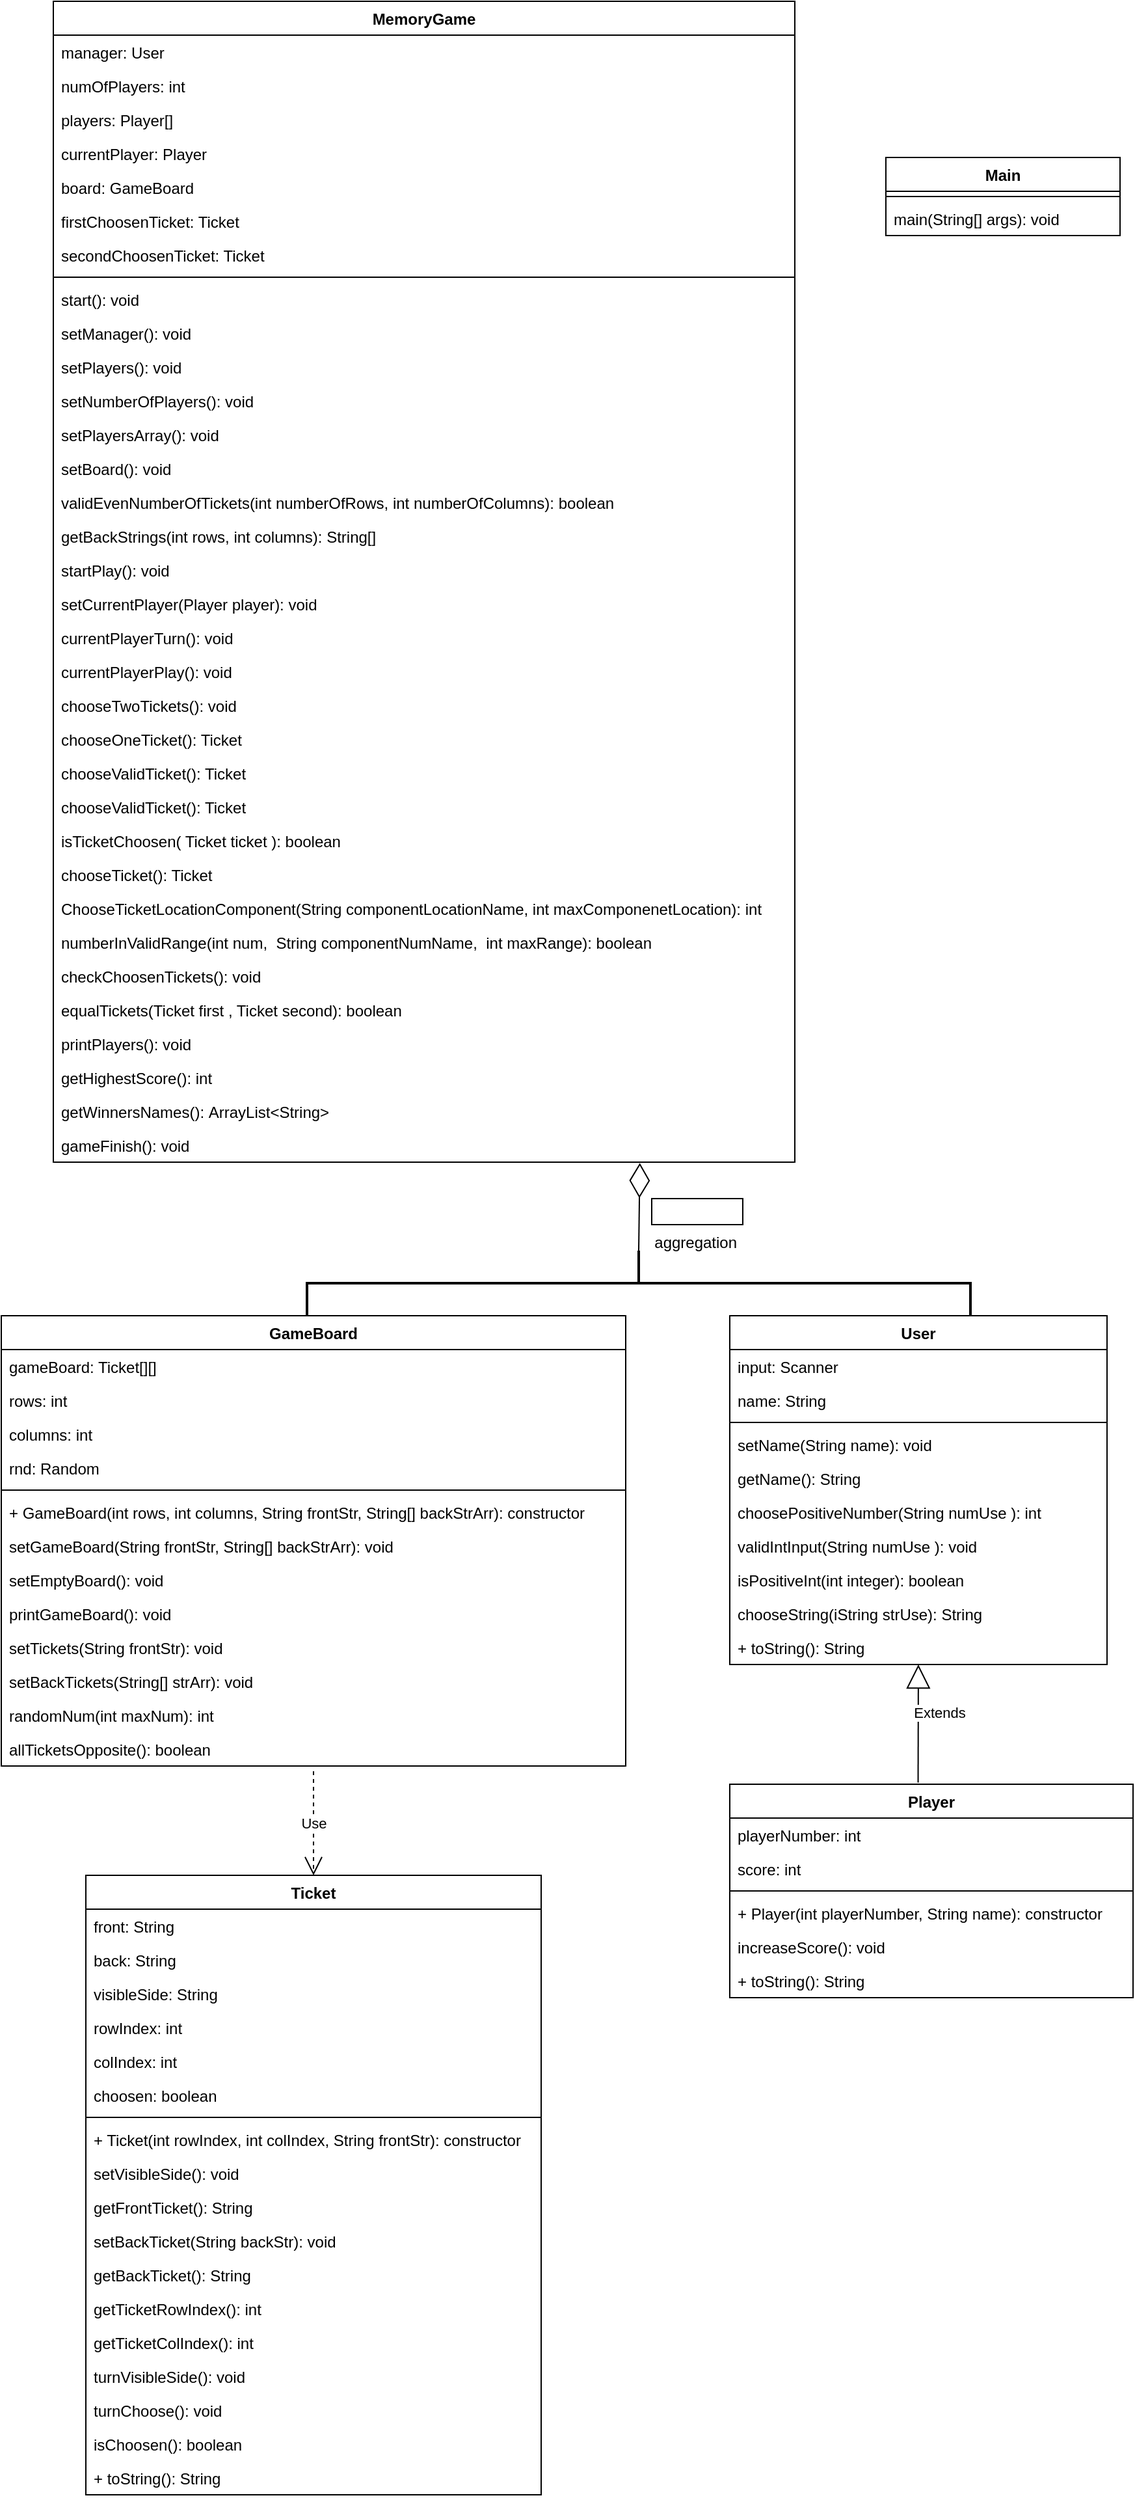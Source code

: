 <mxfile version="15.5.1" type="device"><diagram id="s22Nql4NEZVHmZTsIhx5" name="Page-1"><mxGraphModel dx="879" dy="1536" grid="1" gridSize="10" guides="1" tooltips="1" connect="1" arrows="1" fold="1" page="1" pageScale="1" pageWidth="850" pageHeight="1100" math="0" shadow="0"><root><mxCell id="0"/><mxCell id="1" parent="0"/><mxCell id="NMqJatMJdOO_sKmTnSWz-1" value="Main" style="swimlane;fontStyle=1;align=center;verticalAlign=top;childLayout=stackLayout;horizontal=1;startSize=26;horizontalStack=0;resizeParent=1;resizeParentMax=0;resizeLast=0;collapsible=1;marginBottom=0;" parent="1" vertex="1"><mxGeometry x="720" y="-960" width="180" height="60" as="geometry"/></mxCell><mxCell id="NMqJatMJdOO_sKmTnSWz-3" value="" style="line;strokeWidth=1;fillColor=none;align=left;verticalAlign=middle;spacingTop=-1;spacingLeft=3;spacingRight=3;rotatable=0;labelPosition=right;points=[];portConstraint=eastwest;" parent="NMqJatMJdOO_sKmTnSWz-1" vertex="1"><mxGeometry y="26" width="180" height="8" as="geometry"/></mxCell><mxCell id="NMqJatMJdOO_sKmTnSWz-4" value="main(String[] args): void" style="text;strokeColor=none;fillColor=none;align=left;verticalAlign=top;spacingLeft=4;spacingRight=4;overflow=hidden;rotatable=0;points=[[0,0.5],[1,0.5]];portConstraint=eastwest;" parent="NMqJatMJdOO_sKmTnSWz-1" vertex="1"><mxGeometry y="34" width="180" height="26" as="geometry"/></mxCell><mxCell id="NMqJatMJdOO_sKmTnSWz-5" value="MemoryGame" style="swimlane;fontStyle=1;align=center;verticalAlign=top;childLayout=stackLayout;horizontal=1;startSize=26;horizontalStack=0;resizeParent=1;resizeParentMax=0;resizeLast=0;collapsible=1;marginBottom=0;" parent="1" vertex="1"><mxGeometry x="80" y="-1080" width="570" height="892" as="geometry"><mxRectangle x="190" y="40" width="110" height="26" as="alternateBounds"/></mxGeometry></mxCell><mxCell id="NMqJatMJdOO_sKmTnSWz-6" value="manager: User" style="text;strokeColor=none;fillColor=none;align=left;verticalAlign=top;spacingLeft=4;spacingRight=4;overflow=hidden;rotatable=0;points=[[0,0.5],[1,0.5]];portConstraint=eastwest;" parent="NMqJatMJdOO_sKmTnSWz-5" vertex="1"><mxGeometry y="26" width="570" height="26" as="geometry"/></mxCell><mxCell id="NMqJatMJdOO_sKmTnSWz-11" value="numOfPlayers: int" style="text;strokeColor=none;fillColor=none;align=left;verticalAlign=top;spacingLeft=4;spacingRight=4;overflow=hidden;rotatable=0;points=[[0,0.5],[1,0.5]];portConstraint=eastwest;" parent="NMqJatMJdOO_sKmTnSWz-5" vertex="1"><mxGeometry y="52" width="570" height="26" as="geometry"/></mxCell><mxCell id="NMqJatMJdOO_sKmTnSWz-9" value="players: Player[]" style="text;strokeColor=none;fillColor=none;align=left;verticalAlign=top;spacingLeft=4;spacingRight=4;overflow=hidden;rotatable=0;points=[[0,0.5],[1,0.5]];portConstraint=eastwest;" parent="NMqJatMJdOO_sKmTnSWz-5" vertex="1"><mxGeometry y="78" width="570" height="26" as="geometry"/></mxCell><mxCell id="NMqJatMJdOO_sKmTnSWz-12" value="currentPlayer: Player" style="text;strokeColor=none;fillColor=none;align=left;verticalAlign=top;spacingLeft=4;spacingRight=4;overflow=hidden;rotatable=0;points=[[0,0.5],[1,0.5]];portConstraint=eastwest;" parent="NMqJatMJdOO_sKmTnSWz-5" vertex="1"><mxGeometry y="104" width="570" height="26" as="geometry"/></mxCell><mxCell id="NMqJatMJdOO_sKmTnSWz-13" value="board: GameBoard" style="text;strokeColor=none;fillColor=none;align=left;verticalAlign=top;spacingLeft=4;spacingRight=4;overflow=hidden;rotatable=0;points=[[0,0.5],[1,0.5]];portConstraint=eastwest;" parent="NMqJatMJdOO_sKmTnSWz-5" vertex="1"><mxGeometry y="130" width="570" height="26" as="geometry"/></mxCell><mxCell id="NMqJatMJdOO_sKmTnSWz-10" value="firstChoosenTicket: Ticket" style="text;strokeColor=none;fillColor=none;align=left;verticalAlign=top;spacingLeft=4;spacingRight=4;overflow=hidden;rotatable=0;points=[[0,0.5],[1,0.5]];portConstraint=eastwest;" parent="NMqJatMJdOO_sKmTnSWz-5" vertex="1"><mxGeometry y="156" width="570" height="26" as="geometry"/></mxCell><mxCell id="NMqJatMJdOO_sKmTnSWz-14" value="secondChoosenTicket: Ticket" style="text;strokeColor=none;fillColor=none;align=left;verticalAlign=top;spacingLeft=4;spacingRight=4;overflow=hidden;rotatable=0;points=[[0,0.5],[1,0.5]];portConstraint=eastwest;" parent="NMqJatMJdOO_sKmTnSWz-5" vertex="1"><mxGeometry y="182" width="570" height="26" as="geometry"/></mxCell><mxCell id="NMqJatMJdOO_sKmTnSWz-7" value="" style="line;strokeWidth=1;fillColor=none;align=left;verticalAlign=middle;spacingTop=-1;spacingLeft=3;spacingRight=3;rotatable=0;labelPosition=right;points=[];portConstraint=eastwest;" parent="NMqJatMJdOO_sKmTnSWz-5" vertex="1"><mxGeometry y="208" width="570" height="8" as="geometry"/></mxCell><mxCell id="NMqJatMJdOO_sKmTnSWz-8" value="start(): void" style="text;strokeColor=none;fillColor=none;align=left;verticalAlign=top;spacingLeft=4;spacingRight=4;overflow=hidden;rotatable=0;points=[[0,0.5],[1,0.5]];portConstraint=eastwest;" parent="NMqJatMJdOO_sKmTnSWz-5" vertex="1"><mxGeometry y="216" width="570" height="26" as="geometry"/></mxCell><mxCell id="NMqJatMJdOO_sKmTnSWz-15" value="setManager(): void" style="text;strokeColor=none;fillColor=none;align=left;verticalAlign=top;spacingLeft=4;spacingRight=4;overflow=hidden;rotatable=0;points=[[0,0.5],[1,0.5]];portConstraint=eastwest;" parent="NMqJatMJdOO_sKmTnSWz-5" vertex="1"><mxGeometry y="242" width="570" height="26" as="geometry"/></mxCell><mxCell id="NMqJatMJdOO_sKmTnSWz-16" value="setPlayers(): void" style="text;strokeColor=none;fillColor=none;align=left;verticalAlign=top;spacingLeft=4;spacingRight=4;overflow=hidden;rotatable=0;points=[[0,0.5],[1,0.5]];portConstraint=eastwest;" parent="NMqJatMJdOO_sKmTnSWz-5" vertex="1"><mxGeometry y="268" width="570" height="26" as="geometry"/></mxCell><mxCell id="NMqJatMJdOO_sKmTnSWz-17" value="setNumberOfPlayers(): void" style="text;strokeColor=none;fillColor=none;align=left;verticalAlign=top;spacingLeft=4;spacingRight=4;overflow=hidden;rotatable=0;points=[[0,0.5],[1,0.5]];portConstraint=eastwest;" parent="NMqJatMJdOO_sKmTnSWz-5" vertex="1"><mxGeometry y="294" width="570" height="26" as="geometry"/></mxCell><mxCell id="NMqJatMJdOO_sKmTnSWz-18" value="setPlayersArray(): void" style="text;strokeColor=none;fillColor=none;align=left;verticalAlign=top;spacingLeft=4;spacingRight=4;overflow=hidden;rotatable=0;points=[[0,0.5],[1,0.5]];portConstraint=eastwest;" parent="NMqJatMJdOO_sKmTnSWz-5" vertex="1"><mxGeometry y="320" width="570" height="26" as="geometry"/></mxCell><mxCell id="NMqJatMJdOO_sKmTnSWz-19" value="setBoard(): void" style="text;strokeColor=none;fillColor=none;align=left;verticalAlign=top;spacingLeft=4;spacingRight=4;overflow=hidden;rotatable=0;points=[[0,0.5],[1,0.5]];portConstraint=eastwest;" parent="NMqJatMJdOO_sKmTnSWz-5" vertex="1"><mxGeometry y="346" width="570" height="26" as="geometry"/></mxCell><mxCell id="NMqJatMJdOO_sKmTnSWz-20" value="validEvenNumberOfTickets(int numberOfRows, int numberOfColumns): boolean" style="text;strokeColor=none;fillColor=none;align=left;verticalAlign=top;spacingLeft=4;spacingRight=4;overflow=hidden;rotatable=0;points=[[0,0.5],[1,0.5]];portConstraint=eastwest;" parent="NMqJatMJdOO_sKmTnSWz-5" vertex="1"><mxGeometry y="372" width="570" height="26" as="geometry"/></mxCell><mxCell id="NMqJatMJdOO_sKmTnSWz-21" value="getBackStrings(int rows, int columns): String[]" style="text;strokeColor=none;fillColor=none;align=left;verticalAlign=top;spacingLeft=4;spacingRight=4;overflow=hidden;rotatable=0;points=[[0,0.5],[1,0.5]];portConstraint=eastwest;" parent="NMqJatMJdOO_sKmTnSWz-5" vertex="1"><mxGeometry y="398" width="570" height="26" as="geometry"/></mxCell><mxCell id="NMqJatMJdOO_sKmTnSWz-22" value="startPlay(): void" style="text;strokeColor=none;fillColor=none;align=left;verticalAlign=top;spacingLeft=4;spacingRight=4;overflow=hidden;rotatable=0;points=[[0,0.5],[1,0.5]];portConstraint=eastwest;" parent="NMqJatMJdOO_sKmTnSWz-5" vertex="1"><mxGeometry y="424" width="570" height="26" as="geometry"/></mxCell><mxCell id="NMqJatMJdOO_sKmTnSWz-23" value="setCurrentPlayer(Player player): void" style="text;strokeColor=none;fillColor=none;align=left;verticalAlign=top;spacingLeft=4;spacingRight=4;overflow=hidden;rotatable=0;points=[[0,0.5],[1,0.5]];portConstraint=eastwest;" parent="NMqJatMJdOO_sKmTnSWz-5" vertex="1"><mxGeometry y="450" width="570" height="26" as="geometry"/></mxCell><mxCell id="NMqJatMJdOO_sKmTnSWz-24" value="currentPlayerTurn(): void" style="text;strokeColor=none;fillColor=none;align=left;verticalAlign=top;spacingLeft=4;spacingRight=4;overflow=hidden;rotatable=0;points=[[0,0.5],[1,0.5]];portConstraint=eastwest;" parent="NMqJatMJdOO_sKmTnSWz-5" vertex="1"><mxGeometry y="476" width="570" height="26" as="geometry"/></mxCell><mxCell id="NMqJatMJdOO_sKmTnSWz-25" value="currentPlayerPlay(): void" style="text;strokeColor=none;fillColor=none;align=left;verticalAlign=top;spacingLeft=4;spacingRight=4;overflow=hidden;rotatable=0;points=[[0,0.5],[1,0.5]];portConstraint=eastwest;" parent="NMqJatMJdOO_sKmTnSWz-5" vertex="1"><mxGeometry y="502" width="570" height="26" as="geometry"/></mxCell><mxCell id="NMqJatMJdOO_sKmTnSWz-26" value="chooseTwoTickets(): void" style="text;strokeColor=none;fillColor=none;align=left;verticalAlign=top;spacingLeft=4;spacingRight=4;overflow=hidden;rotatable=0;points=[[0,0.5],[1,0.5]];portConstraint=eastwest;" parent="NMqJatMJdOO_sKmTnSWz-5" vertex="1"><mxGeometry y="528" width="570" height="26" as="geometry"/></mxCell><mxCell id="NMqJatMJdOO_sKmTnSWz-27" value="chooseOneTicket(): Ticket" style="text;strokeColor=none;fillColor=none;align=left;verticalAlign=top;spacingLeft=4;spacingRight=4;overflow=hidden;rotatable=0;points=[[0,0.5],[1,0.5]];portConstraint=eastwest;" parent="NMqJatMJdOO_sKmTnSWz-5" vertex="1"><mxGeometry y="554" width="570" height="26" as="geometry"/></mxCell><mxCell id="NMqJatMJdOO_sKmTnSWz-28" value="chooseValidTicket(): Ticket" style="text;strokeColor=none;fillColor=none;align=left;verticalAlign=top;spacingLeft=4;spacingRight=4;overflow=hidden;rotatable=0;points=[[0,0.5],[1,0.5]];portConstraint=eastwest;" parent="NMqJatMJdOO_sKmTnSWz-5" vertex="1"><mxGeometry y="580" width="570" height="26" as="geometry"/></mxCell><mxCell id="NMqJatMJdOO_sKmTnSWz-29" value="chooseValidTicket(): Ticket" style="text;strokeColor=none;fillColor=none;align=left;verticalAlign=top;spacingLeft=4;spacingRight=4;overflow=hidden;rotatable=0;points=[[0,0.5],[1,0.5]];portConstraint=eastwest;" parent="NMqJatMJdOO_sKmTnSWz-5" vertex="1"><mxGeometry y="606" width="570" height="26" as="geometry"/></mxCell><mxCell id="NMqJatMJdOO_sKmTnSWz-30" value="isTicketChoosen( Ticket ticket ): boolean" style="text;strokeColor=none;fillColor=none;align=left;verticalAlign=top;spacingLeft=4;spacingRight=4;overflow=hidden;rotatable=0;points=[[0,0.5],[1,0.5]];portConstraint=eastwest;" parent="NMqJatMJdOO_sKmTnSWz-5" vertex="1"><mxGeometry y="632" width="570" height="26" as="geometry"/></mxCell><mxCell id="NMqJatMJdOO_sKmTnSWz-31" value="chooseTicket(): Ticket" style="text;strokeColor=none;fillColor=none;align=left;verticalAlign=top;spacingLeft=4;spacingRight=4;overflow=hidden;rotatable=0;points=[[0,0.5],[1,0.5]];portConstraint=eastwest;" parent="NMqJatMJdOO_sKmTnSWz-5" vertex="1"><mxGeometry y="658" width="570" height="26" as="geometry"/></mxCell><mxCell id="NMqJatMJdOO_sKmTnSWz-32" value="ChooseTicketLocationComponent(String componentLocationName, int maxComponenetLocation): int" style="text;strokeColor=none;fillColor=none;align=left;verticalAlign=top;spacingLeft=4;spacingRight=4;overflow=hidden;rotatable=0;points=[[0,0.5],[1,0.5]];portConstraint=eastwest;" parent="NMqJatMJdOO_sKmTnSWz-5" vertex="1"><mxGeometry y="684" width="570" height="26" as="geometry"/></mxCell><mxCell id="NMqJatMJdOO_sKmTnSWz-33" value="numberInValidRange(int num,  String componentNumName,  int maxRange): boolean" style="text;strokeColor=none;fillColor=none;align=left;verticalAlign=top;spacingLeft=4;spacingRight=4;overflow=hidden;rotatable=0;points=[[0,0.5],[1,0.5]];portConstraint=eastwest;" parent="NMqJatMJdOO_sKmTnSWz-5" vertex="1"><mxGeometry y="710" width="570" height="26" as="geometry"/></mxCell><mxCell id="NMqJatMJdOO_sKmTnSWz-34" value="checkChoosenTickets(): void" style="text;strokeColor=none;fillColor=none;align=left;verticalAlign=top;spacingLeft=4;spacingRight=4;overflow=hidden;rotatable=0;points=[[0,0.5],[1,0.5]];portConstraint=eastwest;" parent="NMqJatMJdOO_sKmTnSWz-5" vertex="1"><mxGeometry y="736" width="570" height="26" as="geometry"/></mxCell><mxCell id="NMqJatMJdOO_sKmTnSWz-35" value="equalTickets(Ticket first , Ticket second): boolean " style="text;strokeColor=none;fillColor=none;align=left;verticalAlign=top;spacingLeft=4;spacingRight=4;overflow=hidden;rotatable=0;points=[[0,0.5],[1,0.5]];portConstraint=eastwest;" parent="NMqJatMJdOO_sKmTnSWz-5" vertex="1"><mxGeometry y="762" width="570" height="26" as="geometry"/></mxCell><mxCell id="NMqJatMJdOO_sKmTnSWz-36" value="printPlayers(): void" style="text;strokeColor=none;fillColor=none;align=left;verticalAlign=top;spacingLeft=4;spacingRight=4;overflow=hidden;rotatable=0;points=[[0,0.5],[1,0.5]];portConstraint=eastwest;" parent="NMqJatMJdOO_sKmTnSWz-5" vertex="1"><mxGeometry y="788" width="570" height="26" as="geometry"/></mxCell><mxCell id="NMqJatMJdOO_sKmTnSWz-37" value="getHighestScore(): int" style="text;strokeColor=none;fillColor=none;align=left;verticalAlign=top;spacingLeft=4;spacingRight=4;overflow=hidden;rotatable=0;points=[[0,0.5],[1,0.5]];portConstraint=eastwest;" parent="NMqJatMJdOO_sKmTnSWz-5" vertex="1"><mxGeometry y="814" width="570" height="26" as="geometry"/></mxCell><mxCell id="NMqJatMJdOO_sKmTnSWz-38" value="getWinnersNames(): ArrayList&lt;String&gt;" style="text;strokeColor=none;fillColor=none;align=left;verticalAlign=top;spacingLeft=4;spacingRight=4;overflow=hidden;rotatable=0;points=[[0,0.5],[1,0.5]];portConstraint=eastwest;" parent="NMqJatMJdOO_sKmTnSWz-5" vertex="1"><mxGeometry y="840" width="570" height="26" as="geometry"/></mxCell><mxCell id="NMqJatMJdOO_sKmTnSWz-39" value="gameFinish(): void" style="text;strokeColor=none;fillColor=none;align=left;verticalAlign=top;spacingLeft=4;spacingRight=4;overflow=hidden;rotatable=0;points=[[0,0.5],[1,0.5]];portConstraint=eastwest;" parent="NMqJatMJdOO_sKmTnSWz-5" vertex="1"><mxGeometry y="866" width="570" height="26" as="geometry"/></mxCell><mxCell id="NMqJatMJdOO_sKmTnSWz-44" value="GameBoard" style="swimlane;fontStyle=1;align=center;verticalAlign=top;childLayout=stackLayout;horizontal=1;startSize=26;horizontalStack=0;resizeParent=1;resizeParentMax=0;resizeLast=0;collapsible=1;marginBottom=0;" parent="1" vertex="1"><mxGeometry x="40" y="-70" width="480" height="346" as="geometry"><mxRectangle x="60" y="100" width="100" height="26" as="alternateBounds"/></mxGeometry></mxCell><mxCell id="NMqJatMJdOO_sKmTnSWz-48" value="gameBoard: Ticket[][]" style="text;strokeColor=none;fillColor=none;align=left;verticalAlign=top;spacingLeft=4;spacingRight=4;overflow=hidden;rotatable=0;points=[[0,0.5],[1,0.5]];portConstraint=eastwest;" parent="NMqJatMJdOO_sKmTnSWz-44" vertex="1"><mxGeometry y="26" width="480" height="26" as="geometry"/></mxCell><mxCell id="NMqJatMJdOO_sKmTnSWz-45" value="rows: int" style="text;strokeColor=none;fillColor=none;align=left;verticalAlign=top;spacingLeft=4;spacingRight=4;overflow=hidden;rotatable=0;points=[[0,0.5],[1,0.5]];portConstraint=eastwest;" parent="NMqJatMJdOO_sKmTnSWz-44" vertex="1"><mxGeometry y="52" width="480" height="26" as="geometry"/></mxCell><mxCell id="NMqJatMJdOO_sKmTnSWz-49" value="columns: int" style="text;strokeColor=none;fillColor=none;align=left;verticalAlign=top;spacingLeft=4;spacingRight=4;overflow=hidden;rotatable=0;points=[[0,0.5],[1,0.5]];portConstraint=eastwest;" parent="NMqJatMJdOO_sKmTnSWz-44" vertex="1"><mxGeometry y="78" width="480" height="26" as="geometry"/></mxCell><mxCell id="NMqJatMJdOO_sKmTnSWz-50" value="rnd: Random" style="text;strokeColor=none;fillColor=none;align=left;verticalAlign=top;spacingLeft=4;spacingRight=4;overflow=hidden;rotatable=0;points=[[0,0.5],[1,0.5]];portConstraint=eastwest;" parent="NMqJatMJdOO_sKmTnSWz-44" vertex="1"><mxGeometry y="104" width="480" height="26" as="geometry"/></mxCell><mxCell id="NMqJatMJdOO_sKmTnSWz-46" value="" style="line;strokeWidth=1;fillColor=none;align=left;verticalAlign=middle;spacingTop=-1;spacingLeft=3;spacingRight=3;rotatable=0;labelPosition=right;points=[];portConstraint=eastwest;" parent="NMqJatMJdOO_sKmTnSWz-44" vertex="1"><mxGeometry y="130" width="480" height="8" as="geometry"/></mxCell><mxCell id="NMqJatMJdOO_sKmTnSWz-47" value="+ GameBoard(int rows, int columns, String frontStr, String[] backStrArr): constructor" style="text;strokeColor=none;fillColor=none;align=left;verticalAlign=top;spacingLeft=4;spacingRight=4;overflow=hidden;rotatable=0;points=[[0,0.5],[1,0.5]];portConstraint=eastwest;" parent="NMqJatMJdOO_sKmTnSWz-44" vertex="1"><mxGeometry y="138" width="480" height="26" as="geometry"/></mxCell><mxCell id="NMqJatMJdOO_sKmTnSWz-51" value="setGameBoard(String frontStr, String[] backStrArr): void" style="text;strokeColor=none;fillColor=none;align=left;verticalAlign=top;spacingLeft=4;spacingRight=4;overflow=hidden;rotatable=0;points=[[0,0.5],[1,0.5]];portConstraint=eastwest;" parent="NMqJatMJdOO_sKmTnSWz-44" vertex="1"><mxGeometry y="164" width="480" height="26" as="geometry"/></mxCell><mxCell id="NMqJatMJdOO_sKmTnSWz-52" value="setEmptyBoard(): void" style="text;strokeColor=none;fillColor=none;align=left;verticalAlign=top;spacingLeft=4;spacingRight=4;overflow=hidden;rotatable=0;points=[[0,0.5],[1,0.5]];portConstraint=eastwest;" parent="NMqJatMJdOO_sKmTnSWz-44" vertex="1"><mxGeometry y="190" width="480" height="26" as="geometry"/></mxCell><mxCell id="NMqJatMJdOO_sKmTnSWz-53" value="printGameBoard(): void" style="text;strokeColor=none;fillColor=none;align=left;verticalAlign=top;spacingLeft=4;spacingRight=4;overflow=hidden;rotatable=0;points=[[0,0.5],[1,0.5]];portConstraint=eastwest;" parent="NMqJatMJdOO_sKmTnSWz-44" vertex="1"><mxGeometry y="216" width="480" height="26" as="geometry"/></mxCell><mxCell id="NMqJatMJdOO_sKmTnSWz-54" value="setTickets(String frontStr): void" style="text;strokeColor=none;fillColor=none;align=left;verticalAlign=top;spacingLeft=4;spacingRight=4;overflow=hidden;rotatable=0;points=[[0,0.5],[1,0.5]];portConstraint=eastwest;" parent="NMqJatMJdOO_sKmTnSWz-44" vertex="1"><mxGeometry y="242" width="480" height="26" as="geometry"/></mxCell><mxCell id="NMqJatMJdOO_sKmTnSWz-55" value="setBackTickets(String[] strArr): void" style="text;strokeColor=none;fillColor=none;align=left;verticalAlign=top;spacingLeft=4;spacingRight=4;overflow=hidden;rotatable=0;points=[[0,0.5],[1,0.5]];portConstraint=eastwest;" parent="NMqJatMJdOO_sKmTnSWz-44" vertex="1"><mxGeometry y="268" width="480" height="26" as="geometry"/></mxCell><mxCell id="NMqJatMJdOO_sKmTnSWz-56" value="randomNum(int maxNum): int" style="text;strokeColor=none;fillColor=none;align=left;verticalAlign=top;spacingLeft=4;spacingRight=4;overflow=hidden;rotatable=0;points=[[0,0.5],[1,0.5]];portConstraint=eastwest;" parent="NMqJatMJdOO_sKmTnSWz-44" vertex="1"><mxGeometry y="294" width="480" height="26" as="geometry"/></mxCell><mxCell id="NMqJatMJdOO_sKmTnSWz-57" value="allTicketsOpposite(): boolean" style="text;strokeColor=none;fillColor=none;align=left;verticalAlign=top;spacingLeft=4;spacingRight=4;overflow=hidden;rotatable=0;points=[[0,0.5],[1,0.5]];portConstraint=eastwest;" parent="NMqJatMJdOO_sKmTnSWz-44" vertex="1"><mxGeometry y="320" width="480" height="26" as="geometry"/></mxCell><mxCell id="NMqJatMJdOO_sKmTnSWz-58" value="Player" style="swimlane;fontStyle=1;align=center;verticalAlign=top;childLayout=stackLayout;horizontal=1;startSize=26;horizontalStack=0;resizeParent=1;resizeParentMax=0;resizeLast=0;collapsible=1;marginBottom=0;" parent="1" vertex="1"><mxGeometry x="600" y="290" width="310" height="164" as="geometry"><mxRectangle x="470" y="380" width="70" height="26" as="alternateBounds"/></mxGeometry></mxCell><mxCell id="NMqJatMJdOO_sKmTnSWz-59" value="playerNumber: int" style="text;strokeColor=none;fillColor=none;align=left;verticalAlign=top;spacingLeft=4;spacingRight=4;overflow=hidden;rotatable=0;points=[[0,0.5],[1,0.5]];portConstraint=eastwest;" parent="NMqJatMJdOO_sKmTnSWz-58" vertex="1"><mxGeometry y="26" width="310" height="26" as="geometry"/></mxCell><mxCell id="NMqJatMJdOO_sKmTnSWz-62" value="score: int" style="text;strokeColor=none;fillColor=none;align=left;verticalAlign=top;spacingLeft=4;spacingRight=4;overflow=hidden;rotatable=0;points=[[0,0.5],[1,0.5]];portConstraint=eastwest;" parent="NMqJatMJdOO_sKmTnSWz-58" vertex="1"><mxGeometry y="52" width="310" height="26" as="geometry"/></mxCell><mxCell id="NMqJatMJdOO_sKmTnSWz-60" value="" style="line;strokeWidth=1;fillColor=none;align=left;verticalAlign=middle;spacingTop=-1;spacingLeft=3;spacingRight=3;rotatable=0;labelPosition=right;points=[];portConstraint=eastwest;" parent="NMqJatMJdOO_sKmTnSWz-58" vertex="1"><mxGeometry y="78" width="310" height="8" as="geometry"/></mxCell><mxCell id="NMqJatMJdOO_sKmTnSWz-61" value="+ Player(int playerNumber, String name): constructor" style="text;strokeColor=none;fillColor=none;align=left;verticalAlign=top;spacingLeft=4;spacingRight=4;overflow=hidden;rotatable=0;points=[[0,0.5],[1,0.5]];portConstraint=eastwest;" parent="NMqJatMJdOO_sKmTnSWz-58" vertex="1"><mxGeometry y="86" width="310" height="26" as="geometry"/></mxCell><mxCell id="NMqJatMJdOO_sKmTnSWz-63" value="increaseScore(): void" style="text;strokeColor=none;fillColor=none;align=left;verticalAlign=top;spacingLeft=4;spacingRight=4;overflow=hidden;rotatable=0;points=[[0,0.5],[1,0.5]];portConstraint=eastwest;" parent="NMqJatMJdOO_sKmTnSWz-58" vertex="1"><mxGeometry y="112" width="310" height="26" as="geometry"/></mxCell><mxCell id="NMqJatMJdOO_sKmTnSWz-64" value="+ toString(): String" style="text;strokeColor=none;fillColor=none;align=left;verticalAlign=top;spacingLeft=4;spacingRight=4;overflow=hidden;rotatable=0;points=[[0,0.5],[1,0.5]];portConstraint=eastwest;" parent="NMqJatMJdOO_sKmTnSWz-58" vertex="1"><mxGeometry y="138" width="310" height="26" as="geometry"/></mxCell><mxCell id="NMqJatMJdOO_sKmTnSWz-67" value="User" style="swimlane;fontStyle=1;align=center;verticalAlign=top;childLayout=stackLayout;horizontal=1;startSize=26;horizontalStack=0;resizeParent=1;resizeParentMax=0;resizeLast=0;collapsible=1;marginBottom=0;" parent="1" vertex="1"><mxGeometry x="600" y="-70" width="290" height="268" as="geometry"/></mxCell><mxCell id="NMqJatMJdOO_sKmTnSWz-68" value="input: Scanner" style="text;strokeColor=none;fillColor=none;align=left;verticalAlign=top;spacingLeft=4;spacingRight=4;overflow=hidden;rotatable=0;points=[[0,0.5],[1,0.5]];portConstraint=eastwest;" parent="NMqJatMJdOO_sKmTnSWz-67" vertex="1"><mxGeometry y="26" width="290" height="26" as="geometry"/></mxCell><mxCell id="NMqJatMJdOO_sKmTnSWz-71" value="name: String" style="text;strokeColor=none;fillColor=none;align=left;verticalAlign=top;spacingLeft=4;spacingRight=4;overflow=hidden;rotatable=0;points=[[0,0.5],[1,0.5]];portConstraint=eastwest;" parent="NMqJatMJdOO_sKmTnSWz-67" vertex="1"><mxGeometry y="52" width="290" height="26" as="geometry"/></mxCell><mxCell id="NMqJatMJdOO_sKmTnSWz-69" value="" style="line;strokeWidth=1;fillColor=none;align=left;verticalAlign=middle;spacingTop=-1;spacingLeft=3;spacingRight=3;rotatable=0;labelPosition=right;points=[];portConstraint=eastwest;" parent="NMqJatMJdOO_sKmTnSWz-67" vertex="1"><mxGeometry y="78" width="290" height="8" as="geometry"/></mxCell><mxCell id="NMqJatMJdOO_sKmTnSWz-70" value="setName(String name): void" style="text;strokeColor=none;fillColor=none;align=left;verticalAlign=top;spacingLeft=4;spacingRight=4;overflow=hidden;rotatable=0;points=[[0,0.5],[1,0.5]];portConstraint=eastwest;" parent="NMqJatMJdOO_sKmTnSWz-67" vertex="1"><mxGeometry y="86" width="290" height="26" as="geometry"/></mxCell><mxCell id="NMqJatMJdOO_sKmTnSWz-72" value="getName(): String " style="text;strokeColor=none;fillColor=none;align=left;verticalAlign=top;spacingLeft=4;spacingRight=4;overflow=hidden;rotatable=0;points=[[0,0.5],[1,0.5]];portConstraint=eastwest;" parent="NMqJatMJdOO_sKmTnSWz-67" vertex="1"><mxGeometry y="112" width="290" height="26" as="geometry"/></mxCell><mxCell id="NMqJatMJdOO_sKmTnSWz-73" value="choosePositiveNumber(String numUse ): int" style="text;strokeColor=none;fillColor=none;align=left;verticalAlign=top;spacingLeft=4;spacingRight=4;overflow=hidden;rotatable=0;points=[[0,0.5],[1,0.5]];portConstraint=eastwest;" parent="NMqJatMJdOO_sKmTnSWz-67" vertex="1"><mxGeometry y="138" width="290" height="26" as="geometry"/></mxCell><mxCell id="NMqJatMJdOO_sKmTnSWz-74" value="validIntInput(String numUse ): void" style="text;strokeColor=none;fillColor=none;align=left;verticalAlign=top;spacingLeft=4;spacingRight=4;overflow=hidden;rotatable=0;points=[[0,0.5],[1,0.5]];portConstraint=eastwest;" parent="NMqJatMJdOO_sKmTnSWz-67" vertex="1"><mxGeometry y="164" width="290" height="26" as="geometry"/></mxCell><mxCell id="NMqJatMJdOO_sKmTnSWz-75" value="isPositiveInt(int integer): boolean" style="text;strokeColor=none;fillColor=none;align=left;verticalAlign=top;spacingLeft=4;spacingRight=4;overflow=hidden;rotatable=0;points=[[0,0.5],[1,0.5]];portConstraint=eastwest;" parent="NMqJatMJdOO_sKmTnSWz-67" vertex="1"><mxGeometry y="190" width="290" height="26" as="geometry"/></mxCell><mxCell id="NMqJatMJdOO_sKmTnSWz-76" value="chooseString(iString strUse): String" style="text;strokeColor=none;fillColor=none;align=left;verticalAlign=top;spacingLeft=4;spacingRight=4;overflow=hidden;rotatable=0;points=[[0,0.5],[1,0.5]];portConstraint=eastwest;" parent="NMqJatMJdOO_sKmTnSWz-67" vertex="1"><mxGeometry y="216" width="290" height="26" as="geometry"/></mxCell><mxCell id="NMqJatMJdOO_sKmTnSWz-77" value="+ toString(): String" style="text;strokeColor=none;fillColor=none;align=left;verticalAlign=top;spacingLeft=4;spacingRight=4;overflow=hidden;rotatable=0;points=[[0,0.5],[1,0.5]];portConstraint=eastwest;" parent="NMqJatMJdOO_sKmTnSWz-67" vertex="1"><mxGeometry y="242" width="290" height="26" as="geometry"/></mxCell><mxCell id="NMqJatMJdOO_sKmTnSWz-78" value="Ticket" style="swimlane;fontStyle=1;align=center;verticalAlign=top;childLayout=stackLayout;horizontal=1;startSize=26;horizontalStack=0;resizeParent=1;resizeParentMax=0;resizeLast=0;collapsible=1;marginBottom=0;" parent="1" vertex="1"><mxGeometry x="105" y="360" width="350" height="476" as="geometry"/></mxCell><mxCell id="NMqJatMJdOO_sKmTnSWz-79" value="front: String" style="text;strokeColor=none;fillColor=none;align=left;verticalAlign=top;spacingLeft=4;spacingRight=4;overflow=hidden;rotatable=0;points=[[0,0.5],[1,0.5]];portConstraint=eastwest;" parent="NMqJatMJdOO_sKmTnSWz-78" vertex="1"><mxGeometry y="26" width="350" height="26" as="geometry"/></mxCell><mxCell id="NMqJatMJdOO_sKmTnSWz-87" value="back: String" style="text;strokeColor=none;fillColor=none;align=left;verticalAlign=top;spacingLeft=4;spacingRight=4;overflow=hidden;rotatable=0;points=[[0,0.5],[1,0.5]];portConstraint=eastwest;" parent="NMqJatMJdOO_sKmTnSWz-78" vertex="1"><mxGeometry y="52" width="350" height="26" as="geometry"/></mxCell><mxCell id="NMqJatMJdOO_sKmTnSWz-86" value="visibleSide: String" style="text;strokeColor=none;fillColor=none;align=left;verticalAlign=top;spacingLeft=4;spacingRight=4;overflow=hidden;rotatable=0;points=[[0,0.5],[1,0.5]];portConstraint=eastwest;" parent="NMqJatMJdOO_sKmTnSWz-78" vertex="1"><mxGeometry y="78" width="350" height="26" as="geometry"/></mxCell><mxCell id="NMqJatMJdOO_sKmTnSWz-85" value="rowIndex: int" style="text;strokeColor=none;fillColor=none;align=left;verticalAlign=top;spacingLeft=4;spacingRight=4;overflow=hidden;rotatable=0;points=[[0,0.5],[1,0.5]];portConstraint=eastwest;" parent="NMqJatMJdOO_sKmTnSWz-78" vertex="1"><mxGeometry y="104" width="350" height="26" as="geometry"/></mxCell><mxCell id="NMqJatMJdOO_sKmTnSWz-84" value="colIndex: int" style="text;strokeColor=none;fillColor=none;align=left;verticalAlign=top;spacingLeft=4;spacingRight=4;overflow=hidden;rotatable=0;points=[[0,0.5],[1,0.5]];portConstraint=eastwest;" parent="NMqJatMJdOO_sKmTnSWz-78" vertex="1"><mxGeometry y="130" width="350" height="26" as="geometry"/></mxCell><mxCell id="NMqJatMJdOO_sKmTnSWz-88" value="choosen: boolean" style="text;strokeColor=none;fillColor=none;align=left;verticalAlign=top;spacingLeft=4;spacingRight=4;overflow=hidden;rotatable=0;points=[[0,0.5],[1,0.5]];portConstraint=eastwest;" parent="NMqJatMJdOO_sKmTnSWz-78" vertex="1"><mxGeometry y="156" width="350" height="26" as="geometry"/></mxCell><mxCell id="NMqJatMJdOO_sKmTnSWz-80" value="" style="line;strokeWidth=1;fillColor=none;align=left;verticalAlign=middle;spacingTop=-1;spacingLeft=3;spacingRight=3;rotatable=0;labelPosition=right;points=[];portConstraint=eastwest;" parent="NMqJatMJdOO_sKmTnSWz-78" vertex="1"><mxGeometry y="182" width="350" height="8" as="geometry"/></mxCell><mxCell id="NMqJatMJdOO_sKmTnSWz-81" value="+ Ticket(int rowIndex, int colIndex, String frontStr): constructor" style="text;strokeColor=none;fillColor=none;align=left;verticalAlign=top;spacingLeft=4;spacingRight=4;overflow=hidden;rotatable=0;points=[[0,0.5],[1,0.5]];portConstraint=eastwest;" parent="NMqJatMJdOO_sKmTnSWz-78" vertex="1"><mxGeometry y="190" width="350" height="26" as="geometry"/></mxCell><mxCell id="NMqJatMJdOO_sKmTnSWz-89" value="setVisibleSide(): void" style="text;strokeColor=none;fillColor=none;align=left;verticalAlign=top;spacingLeft=4;spacingRight=4;overflow=hidden;rotatable=0;points=[[0,0.5],[1,0.5]];portConstraint=eastwest;" parent="NMqJatMJdOO_sKmTnSWz-78" vertex="1"><mxGeometry y="216" width="350" height="26" as="geometry"/></mxCell><mxCell id="NMqJatMJdOO_sKmTnSWz-90" value="getFrontTicket(): String" style="text;strokeColor=none;fillColor=none;align=left;verticalAlign=top;spacingLeft=4;spacingRight=4;overflow=hidden;rotatable=0;points=[[0,0.5],[1,0.5]];portConstraint=eastwest;" parent="NMqJatMJdOO_sKmTnSWz-78" vertex="1"><mxGeometry y="242" width="350" height="26" as="geometry"/></mxCell><mxCell id="NMqJatMJdOO_sKmTnSWz-91" value="setBackTicket(String backStr): void" style="text;strokeColor=none;fillColor=none;align=left;verticalAlign=top;spacingLeft=4;spacingRight=4;overflow=hidden;rotatable=0;points=[[0,0.5],[1,0.5]];portConstraint=eastwest;" parent="NMqJatMJdOO_sKmTnSWz-78" vertex="1"><mxGeometry y="268" width="350" height="26" as="geometry"/></mxCell><mxCell id="NMqJatMJdOO_sKmTnSWz-92" value="getBackTicket(): String" style="text;strokeColor=none;fillColor=none;align=left;verticalAlign=top;spacingLeft=4;spacingRight=4;overflow=hidden;rotatable=0;points=[[0,0.5],[1,0.5]];portConstraint=eastwest;" parent="NMqJatMJdOO_sKmTnSWz-78" vertex="1"><mxGeometry y="294" width="350" height="26" as="geometry"/></mxCell><mxCell id="NMqJatMJdOO_sKmTnSWz-93" value="getTicketRowIndex(): int" style="text;strokeColor=none;fillColor=none;align=left;verticalAlign=top;spacingLeft=4;spacingRight=4;overflow=hidden;rotatable=0;points=[[0,0.5],[1,0.5]];portConstraint=eastwest;" parent="NMqJatMJdOO_sKmTnSWz-78" vertex="1"><mxGeometry y="320" width="350" height="26" as="geometry"/></mxCell><mxCell id="NMqJatMJdOO_sKmTnSWz-94" value="getTicketColIndex(): int" style="text;strokeColor=none;fillColor=none;align=left;verticalAlign=top;spacingLeft=4;spacingRight=4;overflow=hidden;rotatable=0;points=[[0,0.5],[1,0.5]];portConstraint=eastwest;" parent="NMqJatMJdOO_sKmTnSWz-78" vertex="1"><mxGeometry y="346" width="350" height="26" as="geometry"/></mxCell><mxCell id="NMqJatMJdOO_sKmTnSWz-95" value="turnVisibleSide(): void" style="text;strokeColor=none;fillColor=none;align=left;verticalAlign=top;spacingLeft=4;spacingRight=4;overflow=hidden;rotatable=0;points=[[0,0.5],[1,0.5]];portConstraint=eastwest;" parent="NMqJatMJdOO_sKmTnSWz-78" vertex="1"><mxGeometry y="372" width="350" height="26" as="geometry"/></mxCell><mxCell id="NMqJatMJdOO_sKmTnSWz-96" value="turnChoose(): void" style="text;strokeColor=none;fillColor=none;align=left;verticalAlign=top;spacingLeft=4;spacingRight=4;overflow=hidden;rotatable=0;points=[[0,0.5],[1,0.5]];portConstraint=eastwest;" parent="NMqJatMJdOO_sKmTnSWz-78" vertex="1"><mxGeometry y="398" width="350" height="26" as="geometry"/></mxCell><mxCell id="NMqJatMJdOO_sKmTnSWz-97" value="isChoosen(): boolean" style="text;strokeColor=none;fillColor=none;align=left;verticalAlign=top;spacingLeft=4;spacingRight=4;overflow=hidden;rotatable=0;points=[[0,0.5],[1,0.5]];portConstraint=eastwest;" parent="NMqJatMJdOO_sKmTnSWz-78" vertex="1"><mxGeometry y="424" width="350" height="26" as="geometry"/></mxCell><mxCell id="NMqJatMJdOO_sKmTnSWz-98" value="+ toString(): String" style="text;strokeColor=none;fillColor=none;align=left;verticalAlign=top;spacingLeft=4;spacingRight=4;overflow=hidden;rotatable=0;points=[[0,0.5],[1,0.5]];portConstraint=eastwest;" parent="NMqJatMJdOO_sKmTnSWz-78" vertex="1"><mxGeometry y="450" width="350" height="26" as="geometry"/></mxCell><mxCell id="NMqJatMJdOO_sKmTnSWz-83" value="Extends" style="endArrow=block;endSize=16;endFill=0;html=1;rounded=0;exitX=0.467;exitY=-0.008;exitDx=0;exitDy=0;exitPerimeter=0;" parent="1" source="NMqJatMJdOO_sKmTnSWz-58" target="NMqJatMJdOO_sKmTnSWz-77" edge="1"><mxGeometry x="0.193" y="-16" width="160" relative="1" as="geometry"><mxPoint x="695" y="440" as="sourcePoint"/><mxPoint x="490" y="290" as="targetPoint"/><Array as="points"/><mxPoint as="offset"/></mxGeometry></mxCell><mxCell id="qunie9Mrnq-OGetMtpPC-1" value="Use" style="endArrow=open;endSize=12;dashed=1;html=1;rounded=0;exitX=0.5;exitY=1.154;exitDx=0;exitDy=0;exitPerimeter=0;" edge="1" parent="1" source="NMqJatMJdOO_sKmTnSWz-57"><mxGeometry width="160" relative="1" as="geometry"><mxPoint x="270" y="550" as="sourcePoint"/><mxPoint x="280" y="360" as="targetPoint"/></mxGeometry></mxCell><mxCell id="qunie9Mrnq-OGetMtpPC-7" value="" style="endArrow=diamondThin;endFill=0;endSize=24;html=1;rounded=0;exitX=0;exitY=0.5;exitDx=0;exitDy=0;exitPerimeter=0;entryX=0.791;entryY=1.026;entryDx=0;entryDy=0;entryPerimeter=0;" edge="1" parent="1" source="qunie9Mrnq-OGetMtpPC-10" target="NMqJatMJdOO_sKmTnSWz-39"><mxGeometry width="160" relative="1" as="geometry"><mxPoint x="430" y="60" as="sourcePoint"/><mxPoint x="480" as="targetPoint"/></mxGeometry></mxCell><mxCell id="qunie9Mrnq-OGetMtpPC-9" value="aggregation&amp;nbsp;" style="verticalLabelPosition=bottom;verticalAlign=top;html=1;shape=mxgraph.basic.rect;fillColor2=none;strokeWidth=1;size=10;indent=0;fillColor=none;" vertex="1" parent="1"><mxGeometry x="540" y="-160" width="70" height="20" as="geometry"/></mxCell><mxCell id="qunie9Mrnq-OGetMtpPC-10" value="" style="strokeWidth=2;html=1;shape=mxgraph.flowchart.annotation_2;align=left;labelPosition=right;pointerEvents=1;fillColor=none;rotation=90;" vertex="1" parent="1"><mxGeometry x="505" y="-350" width="50" height="510" as="geometry"/></mxCell></root></mxGraphModel></diagram></mxfile>